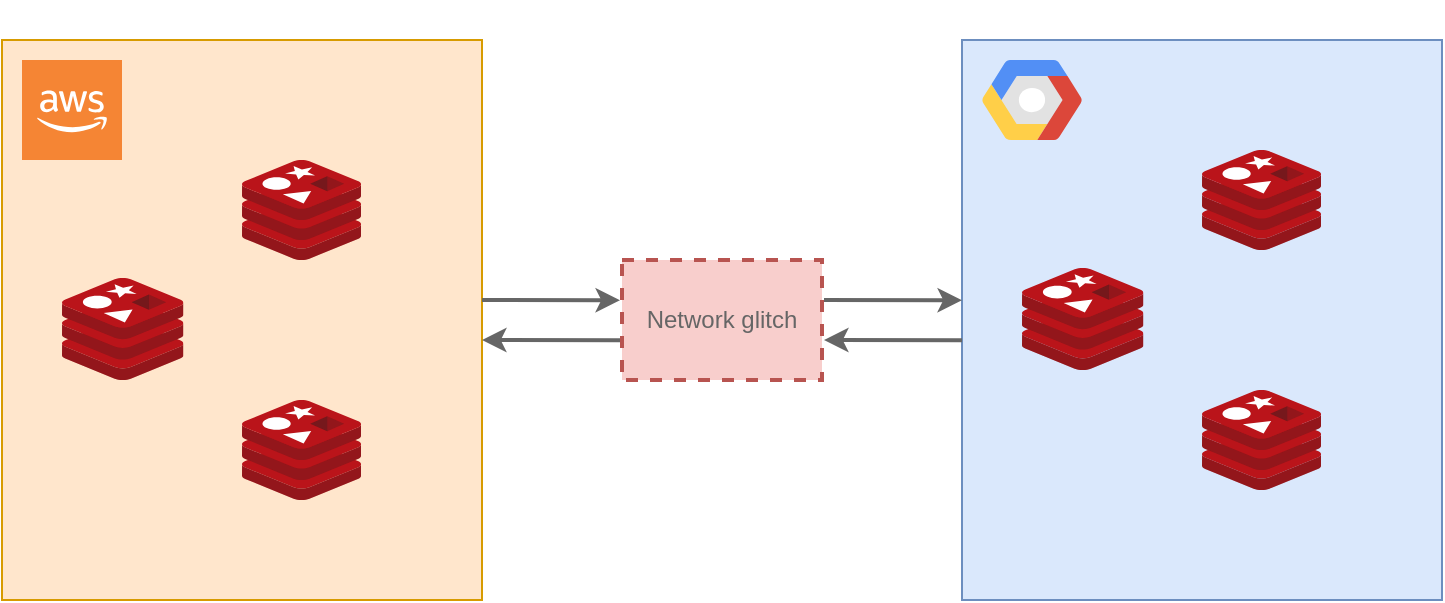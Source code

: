 <mxfile version="20.2.5" type="device"><diagram id="ft3K3jmwPGcE1OMdkpmU" name="Strona-1"><mxGraphModel dx="788" dy="536" grid="1" gridSize="10" guides="1" tooltips="1" connect="1" arrows="1" fold="1" page="1" pageScale="1" pageWidth="827" pageHeight="1169" math="0" shadow="0"><root><mxCell id="0"/><mxCell id="1" parent="0"/><mxCell id="JrnWknX_qh0OFRoo8AEq-7" value="" style="rounded=0;whiteSpace=wrap;html=1;fillColor=#ffe6cc;strokeColor=#d79b00;" vertex="1" parent="1"><mxGeometry x="40" y="80" width="240" height="280" as="geometry"/></mxCell><mxCell id="JrnWknX_qh0OFRoo8AEq-9" value="" style="rounded=0;whiteSpace=wrap;html=1;fillColor=#dae8fc;strokeColor=#6c8ebf;" vertex="1" parent="1"><mxGeometry x="520" y="80" width="240" height="280" as="geometry"/></mxCell><mxCell id="JrnWknX_qh0OFRoo8AEq-6" value="" style="shape=mxgraph.gcp2.google_cloud_platform;fillColor=#F6F6F6;strokeColor=none;shadow=0;gradientColor=none;fontColor=#007FFF;spacingRight=0;spacingLeft=6;" vertex="1" parent="1"><mxGeometry x="530" y="90" width="50" height="40" as="geometry"/></mxCell><mxCell id="JrnWknX_qh0OFRoo8AEq-3" value="" style="outlineConnect=0;dashed=0;verticalLabelPosition=bottom;verticalAlign=top;align=center;html=1;shape=mxgraph.aws3.cloud_2;fillColor=#F58534;gradientColor=none;" vertex="1" parent="1"><mxGeometry x="50" y="90" width="50" height="50" as="geometry"/></mxCell><mxCell id="JrnWknX_qh0OFRoo8AEq-29" value="&lt;div&gt;&lt;font color=&quot;#666666&quot;&gt;Network glitch&lt;/font&gt;&lt;/div&gt;" style="rounded=0;whiteSpace=wrap;html=1;dashed=1;strokeColor=#b85450;fillColor=#f8cecc;strokeWidth=2;" vertex="1" parent="1"><mxGeometry x="350" y="190" width="100" height="60" as="geometry"/></mxCell><mxCell id="JrnWknX_qh0OFRoo8AEq-32" value="" style="endArrow=classic;html=1;rounded=0;fontColor=#666666;entryX=-0.01;entryY=0.133;entryDx=0;entryDy=0;entryPerimeter=0;exitX=1;exitY=0.421;exitDx=0;exitDy=0;exitPerimeter=0;strokeColor=#666666;strokeWidth=2;" edge="1" parent="1"><mxGeometry width="50" height="50" relative="1" as="geometry"><mxPoint x="451" y="210" as="sourcePoint"/><mxPoint x="520" y="210.1" as="targetPoint"/></mxGeometry></mxCell><mxCell id="JrnWknX_qh0OFRoo8AEq-33" value="" style="endArrow=classic;html=1;rounded=0;fontColor=#666666;entryX=-0.01;entryY=0.133;entryDx=0;entryDy=0;entryPerimeter=0;exitX=1;exitY=0.421;exitDx=0;exitDy=0;exitPerimeter=0;strokeWidth=2;strokeColor=#666666;" edge="1" parent="1"><mxGeometry width="50" height="50" relative="1" as="geometry"><mxPoint x="280" y="210" as="sourcePoint"/><mxPoint x="349" y="210.1" as="targetPoint"/></mxGeometry></mxCell><mxCell id="JrnWknX_qh0OFRoo8AEq-34" value="" style="endArrow=none;html=1;rounded=0;fontColor=#666666;entryX=-0.01;entryY=0.133;entryDx=0;entryDy=0;entryPerimeter=0;exitX=1;exitY=0.421;exitDx=0;exitDy=0;exitPerimeter=0;strokeColor=#666666;strokeWidth=2;startArrow=classic;startFill=1;endFill=0;" edge="1" parent="1"><mxGeometry width="50" height="50" relative="1" as="geometry"><mxPoint x="280" y="230" as="sourcePoint"/><mxPoint x="349" y="230.1" as="targetPoint"/></mxGeometry></mxCell><mxCell id="JrnWknX_qh0OFRoo8AEq-35" value="" style="endArrow=none;html=1;rounded=0;fontColor=#666666;entryX=-0.01;entryY=0.133;entryDx=0;entryDy=0;entryPerimeter=0;exitX=1;exitY=0.421;exitDx=0;exitDy=0;exitPerimeter=0;strokeColor=#666666;strokeWidth=2;startArrow=classic;startFill=1;endFill=0;" edge="1" parent="1"><mxGeometry width="50" height="50" relative="1" as="geometry"><mxPoint x="451" y="230" as="sourcePoint"/><mxPoint x="520" y="230.1" as="targetPoint"/></mxGeometry></mxCell><mxCell id="JrnWknX_qh0OFRoo8AEq-39" value="" style="sketch=0;aspect=fixed;html=1;points=[];align=center;image;fontSize=12;image=img/lib/mscae/Cache_Redis_Product.svg;fontColor=#007FFF;gradientColor=none;" vertex="1" parent="1"><mxGeometry x="160" y="140" width="59.53" height="50" as="geometry"/></mxCell><mxCell id="JrnWknX_qh0OFRoo8AEq-42" value="" style="sketch=0;aspect=fixed;html=1;points=[];align=center;image;fontSize=12;image=img/lib/mscae/Cache_Redis_Product.svg;fontColor=#007FFF;gradientColor=none;opacity=0;" vertex="1" parent="1"><mxGeometry x="375" y="60" width="50" height="42" as="geometry"/></mxCell><mxCell id="JrnWknX_qh0OFRoo8AEq-43" value="" style="sketch=0;aspect=fixed;html=1;points=[];align=center;image;fontSize=12;image=img/lib/mscae/Cache_Redis_Product.svg;fontColor=#007FFF;gradientColor=none;" vertex="1" parent="1"><mxGeometry x="70" y="199" width="60.72" height="51" as="geometry"/></mxCell><mxCell id="JrnWknX_qh0OFRoo8AEq-44" value="" style="sketch=0;aspect=fixed;html=1;points=[];align=center;image;fontSize=12;image=img/lib/mscae/Cache_Redis_Product.svg;fontColor=#007FFF;gradientColor=none;" vertex="1" parent="1"><mxGeometry x="160" y="260" width="59.53" height="50" as="geometry"/></mxCell><mxCell id="JrnWknX_qh0OFRoo8AEq-45" value="" style="sketch=0;aspect=fixed;html=1;points=[];align=center;image;fontSize=12;image=img/lib/mscae/Cache_Redis_Product.svg;fontColor=#007FFF;gradientColor=none;" vertex="1" parent="1"><mxGeometry x="640" y="135" width="59.53" height="50" as="geometry"/></mxCell><mxCell id="JrnWknX_qh0OFRoo8AEq-46" value="" style="sketch=0;aspect=fixed;html=1;points=[];align=center;image;fontSize=12;image=img/lib/mscae/Cache_Redis_Product.svg;fontColor=#007FFF;gradientColor=none;" vertex="1" parent="1"><mxGeometry x="550" y="194" width="60.72" height="51" as="geometry"/></mxCell><mxCell id="JrnWknX_qh0OFRoo8AEq-47" value="" style="sketch=0;aspect=fixed;html=1;points=[];align=center;image;fontSize=12;image=img/lib/mscae/Cache_Redis_Product.svg;fontColor=#007FFF;gradientColor=none;" vertex="1" parent="1"><mxGeometry x="640" y="255" width="59.53" height="50" as="geometry"/></mxCell></root></mxGraphModel></diagram></mxfile>